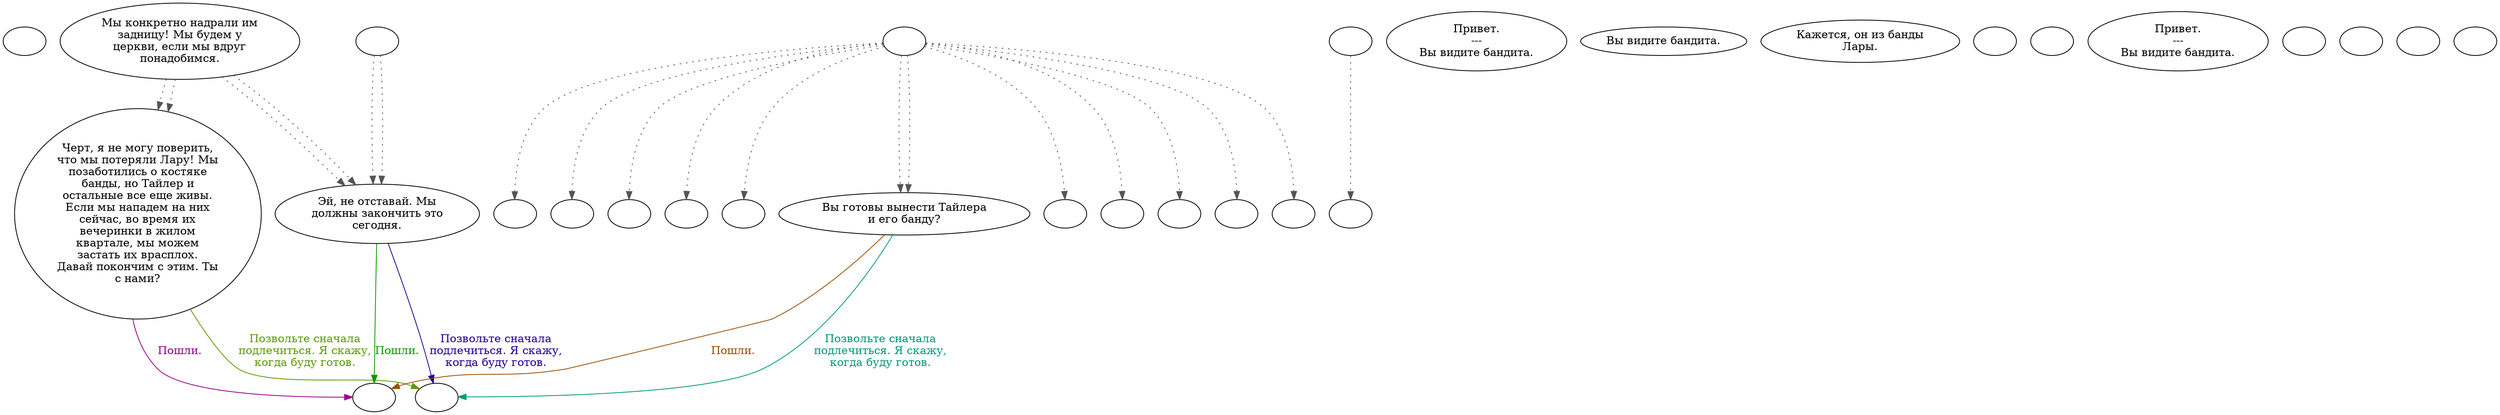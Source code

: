 digraph dcG2Grd {
  "start" [style=filled       fillcolor="#FFFFFF"       color="#000000"]
  "start" [label=""]
  "critter_p_proc" [style=filled       fillcolor="#FFFFFF"       color="#000000"]
  "critter_p_proc" -> "Node011" [style=dotted color="#555555"]
  "critter_p_proc" -> "Node011" [style=dotted color="#555555"]
  "critter_p_proc" -> "Node015" [style=dotted color="#555555"]
  "critter_p_proc" -> "Node015" [style=dotted color="#555555"]
  "critter_p_proc" [label="Мы конкретно надрали им\nзадницу! Мы будем у\nцеркви, если мы вдруг\nпонадобимся."]
  "pickup_p_proc" [style=filled       fillcolor="#FFFFFF"       color="#000000"]
  "pickup_p_proc" -> "Node998" [style=dotted color="#555555"]
  "pickup_p_proc" [label=""]
  "talk_p_proc" [style=filled       fillcolor="#FFFFFF"       color="#000000"]
  "talk_p_proc" -> "Node001" [style=dotted color="#555555"]
  "talk_p_proc" -> "Node014" [style=dotted color="#555555"]
  "talk_p_proc" -> "Node014" [style=dotted color="#555555"]
  "talk_p_proc" -> "Node010" [style=dotted color="#555555"]
  "talk_p_proc" -> "Node002" [style=dotted color="#555555"]
  "talk_p_proc" -> "Node003" [style=dotted color="#555555"]
  "talk_p_proc" -> "Node009" [style=dotted color="#555555"]
  "talk_p_proc" -> "Node004" [style=dotted color="#555555"]
  "talk_p_proc" -> "Node005" [style=dotted color="#555555"]
  "talk_p_proc" -> "Node006" [style=dotted color="#555555"]
  "talk_p_proc" -> "Node007" [style=dotted color="#555555"]
  "talk_p_proc" -> "Node008" [style=dotted color="#555555"]
  "talk_p_proc" [label=""]
  "destroy_p_proc" [style=filled       fillcolor="#FFFFFF"       color="#000000"]
  "destroy_p_proc" [label="Привет.\n---\nВы видите бандита."]
  "look_at_p_proc" [style=filled       fillcolor="#FFFFFF"       color="#000000"]
  "look_at_p_proc" [label="Вы видите бандита."]
  "description_p_proc" [style=filled       fillcolor="#FFFFFF"       color="#000000"]
  "description_p_proc" [label="Кажется, он из банды\nЛары."]
  "use_skill_on_p_proc" [style=filled       fillcolor="#FFFFFF"       color="#000000"]
  "use_skill_on_p_proc" [label=""]
  "damage_p_proc" [style=filled       fillcolor="#FFFFFF"       color="#000000"]
  "damage_p_proc" [label=""]
  "map_enter_p_proc" [style=filled       fillcolor="#FFFFFF"       color="#000000"]
  "map_enter_p_proc" [label="Привет.\n---\nВы видите бандита."]
  "map_exit_p_proc" [style=filled       fillcolor="#FFFFFF"       color="#000000"]
  "map_exit_p_proc" [label=""]
  "timed_event_p_proc" [style=filled       fillcolor="#FFFFFF"       color="#000000"]
  "timed_event_p_proc" -> "Node015" [style=dotted color="#555555"]
  "timed_event_p_proc" -> "Node015" [style=dotted color="#555555"]
  "timed_event_p_proc" [label=""]
  "map_update_p_proc" [style=filled       fillcolor="#FFFFFF"       color="#000000"]
  "map_update_p_proc" [label=""]
  "combat_p_proc" [style=filled       fillcolor="#FFFFFF"       color="#000000"]
  "combat_p_proc" [label=""]
  "push_p_proc" [style=filled       fillcolor="#FFFFFF"       color="#000000"]
  "push_p_proc" [label=""]
  "Node998" [style=filled       fillcolor="#FFFFFF"       color="#000000"]
  "Node998" [label=""]
  "Node001" [style=filled       fillcolor="#FFFFFF"       color="#000000"]
  "Node001" [label=""]
  "Node002" [style=filled       fillcolor="#FFFFFF"       color="#000000"]
  "Node002" [label=""]
  "Node003" [style=filled       fillcolor="#FFFFFF"       color="#000000"]
  "Node003" [label=""]
  "Node004" [style=filled       fillcolor="#FFFFFF"       color="#000000"]
  "Node004" [label=""]
  "Node005" [style=filled       fillcolor="#FFFFFF"       color="#000000"]
  "Node005" [label=""]
  "Node006" [style=filled       fillcolor="#FFFFFF"       color="#000000"]
  "Node006" [label=""]
  "Node007" [style=filled       fillcolor="#FFFFFF"       color="#000000"]
  "Node007" [label=""]
  "Node008" [style=filled       fillcolor="#FFFFFF"       color="#000000"]
  "Node008" [label=""]
  "Node009" [style=filled       fillcolor="#FFFFFF"       color="#000000"]
  "Node009" [label=""]
  "Node010" [style=filled       fillcolor="#FFFFFF"       color="#000000"]
  "Node010" [label=""]
  "Node011" [style=filled       fillcolor="#FFFFFF"       color="#000000"]
  "Node011" [label="Черт, я не могу поверить,\nчто мы потеряли Лару! Мы\nпозаботились о костяке\nбанды, но Тайлер и\nостальные все еще живы.\nЕсли мы нападем на них\nсейчас, во время их\nвечеринки в жилом\nквартале, мы можем\nзастать их врасплох.\nДавай покончим с этим. Ты\nс нами?"]
  "Node011" -> "Node012" [label="Позвольте сначала\nподлечиться. Я скажу,\nкогда буду готов." color="#5D9900" fontcolor="#5D9900"]
  "Node011" -> "Node013" [label="Пошли." color="#99008A" fontcolor="#99008A"]
  "Node012" [style=filled       fillcolor="#FFFFFF"       color="#000000"]
  "Node012" [label=""]
  "Node013" [style=filled       fillcolor="#FFFFFF"       color="#000000"]
  "Node013" [label=""]
  "Node014" [style=filled       fillcolor="#FFFFFF"       color="#000000"]
  "Node014" [label="Вы готовы вынести Тайлера\nи его банду?"]
  "Node014" -> "Node012" [label="Позвольте сначала\nподлечиться. Я скажу,\nкогда буду готов." color="#00997B" fontcolor="#00997B"]
  "Node014" -> "Node013" [label="Пошли." color="#994F00" fontcolor="#994F00"]
  "Node015" [style=filled       fillcolor="#FFFFFF"       color="#000000"]
  "Node015" [label="Эй, не отставай. Мы\nдолжны закончить это\nсегодня."]
  "Node015" -> "Node012" [label="Позвольте сначала\nподлечиться. Я скажу,\nкогда буду готов." color="#220099" fontcolor="#220099"]
  "Node015" -> "Node013" [label="Пошли." color="#0B9900" fontcolor="#0B9900"]
}